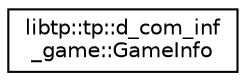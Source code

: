 digraph "Graphical Class Hierarchy"
{
 // LATEX_PDF_SIZE
  edge [fontname="Helvetica",fontsize="10",labelfontname="Helvetica",labelfontsize="10"];
  node [fontname="Helvetica",fontsize="10",shape=record];
  rankdir="LR";
  Node0 [label="libtp::tp::d_com_inf\l_game::GameInfo",height=0.2,width=0.4,color="black", fillcolor="white", style="filled",URL="$d8/d22/structlibtp_1_1tp_1_1d__com__inf__game_1_1GameInfo.html",tooltip=" "];
}

